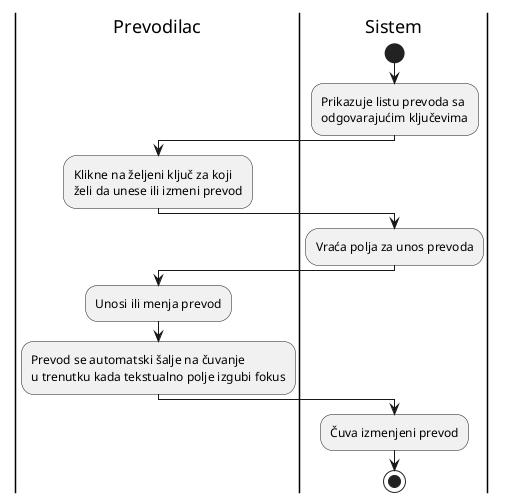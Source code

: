 @startuml Izmena prevoda
|Prevodilac|
|Sistem|
start
:Prikazuje listu prevoda sa 
odgovarajućim ključevima;
|Prevodilac|
:Klikne na željeni ključ za koji 
želi da unese ili izmeni prevod;
|Sistem|
:Vraća polja za unos prevoda;
|Prevodilac|
:Unosi ili menja prevod;
:Prevod se automatski šalje na čuvanje 
u trenutku kada tekstualno polje izgubi fokus;
|Sistem|
:Čuva izmenjeni prevod;
stop
@enduml